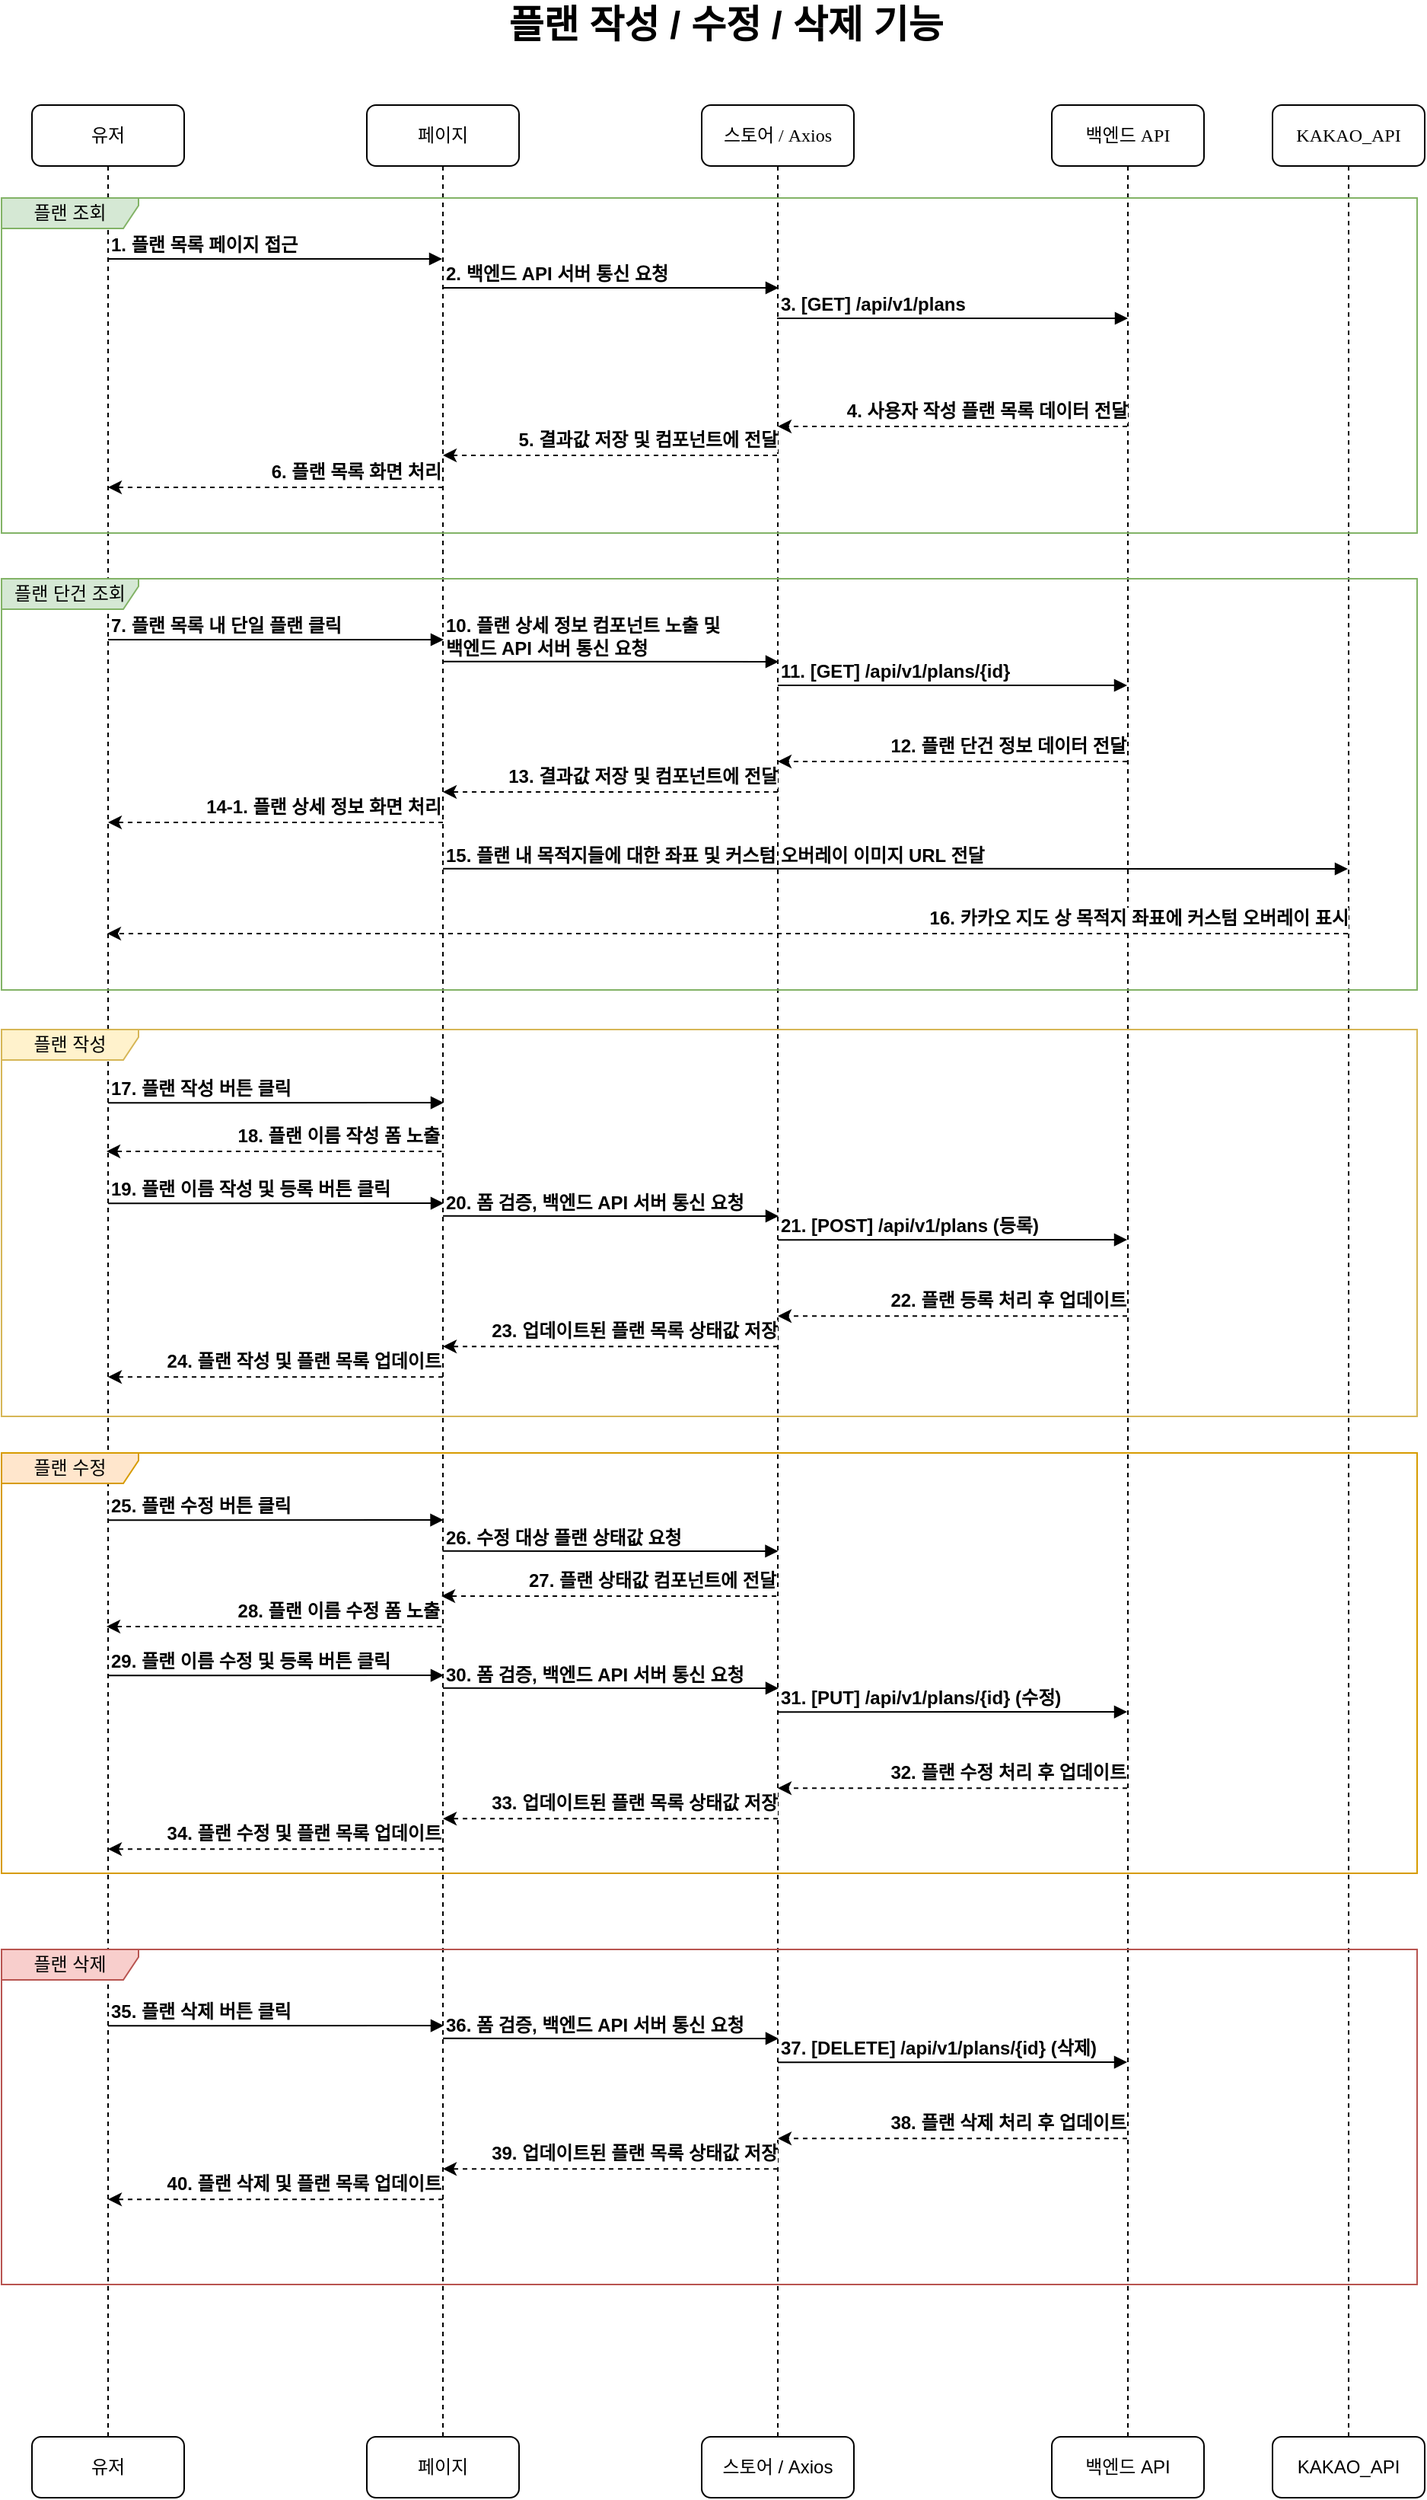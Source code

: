 <mxfile version="21.2.6" type="device">
  <diagram name="Page-1" id="13e1069c-82ec-6db2-03f1-153e76fe0fe0">
    <mxGraphModel dx="1434" dy="707" grid="1" gridSize="10" guides="1" tooltips="1" connect="1" arrows="1" fold="1" page="1" pageScale="1" pageWidth="1100" pageHeight="850" background="none" math="0" shadow="0">
      <root>
        <mxCell id="0" />
        <mxCell id="1" parent="0" />
        <mxCell id="7baba1c4bc27f4b0-2" value="페이지" style="shape=umlLifeline;perimeter=lifelinePerimeter;whiteSpace=wrap;html=1;container=1;collapsible=0;recursiveResize=0;outlineConnect=0;rounded=1;shadow=0;comic=0;labelBackgroundColor=none;strokeWidth=1;fontFamily=Verdana;fontSize=12;align=center;" parent="1" vertex="1">
          <mxGeometry x="314" y="109" width="100" height="1531" as="geometry" />
        </mxCell>
        <mxCell id="fj5dnLexoJdEt0vvxZNv-27" value="2. 백엔드 API 서버 통신 요청" style="html=1;verticalAlign=bottom;endArrow=block;labelBackgroundColor=none;fontFamily=Helvetica;fontSize=12;edgeStyle=elbowEdgeStyle;elbow=vertical;align=left;fontStyle=1" parent="7baba1c4bc27f4b0-2" edge="1">
          <mxGeometry x="-1" relative="1" as="geometry">
            <mxPoint x="50" y="120" as="sourcePoint" />
            <mxPoint x="270.5" y="120" as="targetPoint" />
            <mxPoint as="offset" />
          </mxGeometry>
        </mxCell>
        <mxCell id="fj5dnLexoJdEt0vvxZNv-35" value="&lt;font&gt;10. 플랜 상세 정보 컴포넌트 노출 및&lt;br&gt;백엔드 API 서버 통신 요청&lt;/font&gt;" style="html=1;verticalAlign=bottom;endArrow=block;labelBackgroundColor=none;fontFamily=Helvetica;fontSize=12;edgeStyle=elbowEdgeStyle;elbow=vertical;align=left;fontStyle=1" parent="7baba1c4bc27f4b0-2" edge="1">
          <mxGeometry x="-0.997" relative="1" as="geometry">
            <mxPoint x="50" y="365.33" as="sourcePoint" />
            <mxPoint x="270.5" y="365.33" as="targetPoint" />
            <mxPoint as="offset" />
          </mxGeometry>
        </mxCell>
        <mxCell id="fj5dnLexoJdEt0vvxZNv-41" value="14-1. 플랜 상세 정보 화면 처리" style="endArrow=classic;html=1;rounded=0;dashed=1;align=right;fontSize=12;fontStyle=1" parent="7baba1c4bc27f4b0-2" edge="1">
          <mxGeometry x="-1" y="-10" width="50" height="50" relative="1" as="geometry">
            <mxPoint x="50" y="471" as="sourcePoint" />
            <mxPoint x="-170" y="471" as="targetPoint" />
            <Array as="points">
              <mxPoint x="50" y="471" />
              <mxPoint x="20" y="471" />
            </Array>
            <mxPoint as="offset" />
          </mxGeometry>
        </mxCell>
        <mxCell id="7baba1c4bc27f4b0-3" value="스토어 / Axios" style="shape=umlLifeline;perimeter=lifelinePerimeter;whiteSpace=wrap;html=1;container=1;collapsible=0;recursiveResize=0;outlineConnect=0;rounded=1;shadow=0;comic=0;labelBackgroundColor=none;strokeWidth=1;fontFamily=Verdana;fontSize=12;align=center;movable=1;resizable=1;rotatable=1;deletable=1;editable=1;locked=0;connectable=1;" parent="1" vertex="1">
          <mxGeometry x="534" y="109" width="100" height="1531" as="geometry" />
        </mxCell>
        <mxCell id="7baba1c4bc27f4b0-4" value="KAKAO_API" style="shape=umlLifeline;perimeter=lifelinePerimeter;whiteSpace=wrap;html=1;container=1;collapsible=0;recursiveResize=0;outlineConnect=0;rounded=1;shadow=0;comic=0;labelBackgroundColor=none;strokeWidth=1;fontFamily=Verdana;fontSize=12;align=center;" parent="1" vertex="1">
          <mxGeometry x="909" y="109" width="100" height="1531" as="geometry" />
        </mxCell>
        <mxCell id="7baba1c4bc27f4b0-8" value="유저" style="shape=umlLifeline;perimeter=lifelinePerimeter;whiteSpace=wrap;html=1;container=1;collapsible=0;recursiveResize=0;outlineConnect=0;rounded=1;shadow=0;comic=0;labelBackgroundColor=none;strokeWidth=1;fontFamily=Verdana;fontSize=12;align=center;" parent="1" vertex="1">
          <mxGeometry x="94" y="109" width="100" height="1531" as="geometry" />
        </mxCell>
        <mxCell id="7baba1c4bc27f4b0-11" value="1. 플랜 목록 페이지 접근" style="html=1;verticalAlign=bottom;endArrow=block;labelBackgroundColor=none;fontFamily=Helvetica;fontSize=12;edgeStyle=elbowEdgeStyle;elbow=vertical;align=left;fontStyle=1" parent="1" edge="1">
          <mxGeometry x="-1" relative="1" as="geometry">
            <mxPoint x="143.5" y="210" as="sourcePoint" />
            <mxPoint x="363.5" y="210" as="targetPoint" />
            <mxPoint as="offset" />
          </mxGeometry>
        </mxCell>
        <mxCell id="d7kwrDIypniRsh-_axAG-28" value="유저" style="rounded=1;whiteSpace=wrap;html=1;fontSize=12;" parent="1" vertex="1">
          <mxGeometry x="94" y="1640" width="100" height="40" as="geometry" />
        </mxCell>
        <mxCell id="d7kwrDIypniRsh-_axAG-29" value="페이지" style="rounded=1;whiteSpace=wrap;html=1;fontSize=12;" parent="1" vertex="1">
          <mxGeometry x="314" y="1640" width="100" height="40" as="geometry" />
        </mxCell>
        <mxCell id="d7kwrDIypniRsh-_axAG-30" value="스토어 / Axios" style="rounded=1;whiteSpace=wrap;html=1;fontSize=12;" parent="1" vertex="1">
          <mxGeometry x="534" y="1640" width="100" height="40" as="geometry" />
        </mxCell>
        <mxCell id="d7kwrDIypniRsh-_axAG-31" value="KAKAO_API" style="rounded=1;whiteSpace=wrap;html=1;fontSize=12;" parent="1" vertex="1">
          <mxGeometry x="909" y="1640" width="100" height="40" as="geometry" />
        </mxCell>
        <mxCell id="d7kwrDIypniRsh-_axAG-33" value="&lt;span style=&quot;font-size: 25px;&quot;&gt;&lt;b&gt;플랜 작성 / 수정 / 삭제 기능&lt;/b&gt;&lt;/span&gt;" style="text;html=1;strokeColor=none;fillColor=none;align=center;verticalAlign=middle;whiteSpace=wrap;rounded=0;fontSize=12;" parent="1" vertex="1">
          <mxGeometry x="154" y="40" width="792" height="30" as="geometry" />
        </mxCell>
        <mxCell id="fj5dnLexoJdEt0vvxZNv-23" value="백엔드 API" style="shape=umlLifeline;perimeter=lifelinePerimeter;whiteSpace=wrap;html=1;container=1;collapsible=0;recursiveResize=0;outlineConnect=0;rounded=1;shadow=0;comic=0;labelBackgroundColor=none;strokeWidth=1;fontFamily=Verdana;fontSize=12;align=center;" parent="1" vertex="1">
          <mxGeometry x="764" y="109" width="100" height="1531" as="geometry" />
        </mxCell>
        <mxCell id="fj5dnLexoJdEt0vvxZNv-26" value="백엔드 API" style="rounded=1;whiteSpace=wrap;html=1;fontSize=12;" parent="1" vertex="1">
          <mxGeometry x="764" y="1640" width="100" height="40" as="geometry" />
        </mxCell>
        <mxCell id="fj5dnLexoJdEt0vvxZNv-28" value="3. [GET] /api/v1/plans" style="html=1;verticalAlign=bottom;endArrow=block;labelBackgroundColor=none;fontFamily=Helvetica;fontSize=12;edgeStyle=elbowEdgeStyle;elbow=vertical;align=left;fontStyle=1;" parent="1" edge="1">
          <mxGeometry x="-1" relative="1" as="geometry">
            <mxPoint x="583.5" y="249" as="sourcePoint" />
            <mxPoint x="814" y="249" as="targetPoint" />
            <mxPoint as="offset" />
            <Array as="points">
              <mxPoint x="814" y="249" />
            </Array>
          </mxGeometry>
        </mxCell>
        <mxCell id="fj5dnLexoJdEt0vvxZNv-31" value="4. 사용자 작성 플랜 목록 데이터 전달" style="endArrow=classic;html=1;rounded=0;dashed=1;align=right;fontSize=12;fontStyle=1" parent="1" source="fj5dnLexoJdEt0vvxZNv-23" target="7baba1c4bc27f4b0-3" edge="1">
          <mxGeometry x="-1" y="-10" width="50" height="50" relative="1" as="geometry">
            <mxPoint x="799" y="320" as="sourcePoint" />
            <mxPoint x="644" y="320" as="targetPoint" />
            <Array as="points">
              <mxPoint x="764" y="320" />
              <mxPoint x="734" y="320" />
            </Array>
            <mxPoint x="1" as="offset" />
          </mxGeometry>
        </mxCell>
        <mxCell id="fj5dnLexoJdEt0vvxZNv-32" value="5. 결과값 저장 및 컴포넌트에 전달" style="endArrow=classic;html=1;rounded=0;dashed=1;align=right;fontSize=12;fontStyle=1" parent="1" source="7baba1c4bc27f4b0-3" target="7baba1c4bc27f4b0-2" edge="1">
          <mxGeometry x="-1" y="-10" width="50" height="50" relative="1" as="geometry">
            <mxPoint x="629" y="339" as="sourcePoint" />
            <mxPoint x="474" y="339" as="targetPoint" />
            <Array as="points">
              <mxPoint x="564" y="339" />
            </Array>
            <mxPoint x="1" as="offset" />
          </mxGeometry>
        </mxCell>
        <mxCell id="fj5dnLexoJdEt0vvxZNv-34" value="7. 플랜 목록 내 단일 플랜 클릭" style="html=1;verticalAlign=bottom;endArrow=block;labelBackgroundColor=none;fontFamily=Helvetica;fontSize=12;edgeStyle=elbowEdgeStyle;elbow=vertical;align=left;fontStyle=1" parent="1" edge="1">
          <mxGeometry x="-1" relative="1" as="geometry">
            <mxPoint x="144" y="460" as="sourcePoint" />
            <mxPoint x="364.5" y="460" as="targetPoint" />
            <mxPoint as="offset" />
          </mxGeometry>
        </mxCell>
        <mxCell id="fj5dnLexoJdEt0vvxZNv-36" value="&lt;font&gt;11. [GET] /api/v1/plans/{id}&lt;/font&gt;" style="html=1;verticalAlign=bottom;endArrow=block;labelBackgroundColor=none;fontFamily=Helvetica;fontSize=12;edgeStyle=elbowEdgeStyle;elbow=vertical;align=left;fontStyle=1" parent="1" target="fj5dnLexoJdEt0vvxZNv-23" edge="1">
          <mxGeometry x="-1" relative="1" as="geometry">
            <mxPoint x="584" y="490" as="sourcePoint" />
            <mxPoint x="804" y="490" as="targetPoint" />
            <mxPoint as="offset" />
          </mxGeometry>
        </mxCell>
        <mxCell id="fj5dnLexoJdEt0vvxZNv-37" value="12. 플랜 단건 정보 데이터 전달" style="endArrow=classic;html=1;rounded=0;dashed=1;align=right;fontSize=12;fontStyle=1" parent="1" source="fj5dnLexoJdEt0vvxZNv-23" edge="1">
          <mxGeometry x="-1" y="-10" width="50" height="50" relative="1" as="geometry">
            <mxPoint x="804" y="540" as="sourcePoint" />
            <mxPoint x="584" y="540" as="targetPoint" />
            <Array as="points">
              <mxPoint x="764" y="540" />
              <mxPoint x="734" y="540" />
            </Array>
            <mxPoint as="offset" />
          </mxGeometry>
        </mxCell>
        <mxCell id="fj5dnLexoJdEt0vvxZNv-38" value="13. 결과값 저장 및 컴포넌트에 전달" style="endArrow=classic;html=1;rounded=0;dashed=1;align=right;fontSize=12;fontStyle=1" parent="1" edge="1">
          <mxGeometry x="-1" y="-10" width="50" height="50" relative="1" as="geometry">
            <mxPoint x="584" y="560" as="sourcePoint" />
            <mxPoint x="364" y="560" as="targetPoint" />
            <Array as="points">
              <mxPoint x="564" y="560" />
            </Array>
            <mxPoint x="1" as="offset" />
          </mxGeometry>
        </mxCell>
        <mxCell id="fj5dnLexoJdEt0vvxZNv-44" value="15. 플랜 내 목적지들에 대한 좌표 및 커스텀 오버레이 이미지 URL 전달" style="html=1;verticalAlign=bottom;endArrow=block;labelBackgroundColor=none;fontFamily=Helvetica;fontSize=12;edgeStyle=elbowEdgeStyle;elbow=vertical;align=left;fontStyle=1" parent="1" target="7baba1c4bc27f4b0-4" edge="1">
          <mxGeometry x="-0.999" relative="1" as="geometry">
            <mxPoint x="364" y="610.33" as="sourcePoint" />
            <mxPoint x="584.5" y="610.33" as="targetPoint" />
            <mxPoint as="offset" />
          </mxGeometry>
        </mxCell>
        <mxCell id="fj5dnLexoJdEt0vvxZNv-48" value="16. 카카오 지도 상 목적지 좌표에 커스텀 오버레이 표시" style="endArrow=classic;html=1;rounded=0;dashed=1;align=right;fontSize=12;fontStyle=1" parent="1" edge="1">
          <mxGeometry x="-1" y="-10" width="50" height="50" relative="1" as="geometry">
            <mxPoint x="958.5" y="653" as="sourcePoint" />
            <mxPoint x="143.5" y="653" as="targetPoint" />
            <Array as="points">
              <mxPoint x="564" y="653" />
            </Array>
            <mxPoint x="1" as="offset" />
          </mxGeometry>
        </mxCell>
        <mxCell id="fj5dnLexoJdEt0vvxZNv-49" value="플랜 조회" style="shape=umlFrame;whiteSpace=wrap;html=1;pointerEvents=0;width=90;height=20;fillColor=#d5e8d4;strokeColor=#82b366;" parent="1" vertex="1">
          <mxGeometry x="74" y="170" width="930" height="220" as="geometry" />
        </mxCell>
        <mxCell id="fj5dnLexoJdEt0vvxZNv-50" value="플랜 단건 조회" style="shape=umlFrame;whiteSpace=wrap;html=1;pointerEvents=0;width=90;height=20;fillColor=#d5e8d4;strokeColor=#82b366;" parent="1" vertex="1">
          <mxGeometry x="74" y="420" width="930" height="270" as="geometry" />
        </mxCell>
        <mxCell id="fj5dnLexoJdEt0vvxZNv-57" value="20. 폼 검증, 백엔드 API 서버 통신 요청" style="html=1;verticalAlign=bottom;endArrow=block;labelBackgroundColor=none;fontFamily=Helvetica;fontSize=12;edgeStyle=elbowEdgeStyle;elbow=vertical;align=left;fontStyle=1" parent="1" edge="1">
          <mxGeometry x="-0.997" relative="1" as="geometry">
            <mxPoint x="364" y="838.42" as="sourcePoint" />
            <mxPoint x="584.5" y="838.42" as="targetPoint" />
            <mxPoint as="offset" />
          </mxGeometry>
        </mxCell>
        <mxCell id="fj5dnLexoJdEt0vvxZNv-58" value="24. 플랜 작성 및 플랜 목록 업데이트" style="endArrow=classic;html=1;rounded=0;dashed=1;align=right;fontSize=12;fontStyle=1" parent="1" edge="1">
          <mxGeometry x="-1" y="-10" width="50" height="50" relative="1" as="geometry">
            <mxPoint x="364" y="944.09" as="sourcePoint" />
            <mxPoint x="144" y="944.09" as="targetPoint" />
            <Array as="points">
              <mxPoint x="364" y="944.09" />
              <mxPoint x="334" y="944.09" />
            </Array>
            <mxPoint as="offset" />
          </mxGeometry>
        </mxCell>
        <mxCell id="fj5dnLexoJdEt0vvxZNv-59" value="17. 플랜 작성 버튼 클릭&amp;nbsp;" style="html=1;verticalAlign=bottom;endArrow=block;labelBackgroundColor=none;fontFamily=Helvetica;fontSize=12;edgeStyle=elbowEdgeStyle;elbow=vertical;align=left;fontStyle=1" parent="1" edge="1">
          <mxGeometry x="-0.998" relative="1" as="geometry">
            <mxPoint x="144" y="764.09" as="sourcePoint" />
            <mxPoint x="364.5" y="764.09" as="targetPoint" />
            <mxPoint as="offset" />
          </mxGeometry>
        </mxCell>
        <mxCell id="fj5dnLexoJdEt0vvxZNv-60" value="&lt;font&gt;21. [POST] /api/v1/plans (등록)&lt;br&gt;&lt;/font&gt;" style="html=1;verticalAlign=bottom;endArrow=block;labelBackgroundColor=none;fontFamily=Helvetica;fontSize=12;edgeStyle=elbowEdgeStyle;elbow=vertical;align=left;fontStyle=1" parent="1" edge="1">
          <mxGeometry x="-1" relative="1" as="geometry">
            <mxPoint x="584" y="854.09" as="sourcePoint" />
            <mxPoint x="813.5" y="854" as="targetPoint" />
            <mxPoint as="offset" />
          </mxGeometry>
        </mxCell>
        <mxCell id="fj5dnLexoJdEt0vvxZNv-61" value="22. 플랜 등록 처리 후 업데이트" style="endArrow=classic;html=1;rounded=0;dashed=1;align=right;fontSize=12;fontStyle=1" parent="1" edge="1">
          <mxGeometry x="-1" y="-10" width="50" height="50" relative="1" as="geometry">
            <mxPoint x="813.5" y="904.09" as="sourcePoint" />
            <mxPoint x="584" y="904.09" as="targetPoint" />
            <Array as="points">
              <mxPoint x="764" y="904.09" />
              <mxPoint x="734" y="904.09" />
            </Array>
            <mxPoint as="offset" />
          </mxGeometry>
        </mxCell>
        <mxCell id="fj5dnLexoJdEt0vvxZNv-62" value="23. 업데이트된 플랜 목록 상태값 저장" style="endArrow=classic;html=1;rounded=0;dashed=1;align=right;fontSize=12;fontStyle=1" parent="1" edge="1">
          <mxGeometry x="-1" y="-10" width="50" height="50" relative="1" as="geometry">
            <mxPoint x="584" y="924.09" as="sourcePoint" />
            <mxPoint x="364" y="924.09" as="targetPoint" />
            <Array as="points">
              <mxPoint x="564" y="924.09" />
            </Array>
            <mxPoint x="1" as="offset" />
          </mxGeometry>
        </mxCell>
        <mxCell id="fj5dnLexoJdEt0vvxZNv-63" value="플랜 작성" style="shape=umlFrame;whiteSpace=wrap;html=1;pointerEvents=0;width=90;height=20;fillColor=#fff2cc;strokeColor=#d6b656;" parent="1" vertex="1">
          <mxGeometry x="74" y="716" width="930" height="254" as="geometry" />
        </mxCell>
        <mxCell id="fj5dnLexoJdEt0vvxZNv-80" value="6. 플랜 목록 화면 처리" style="endArrow=classic;html=1;rounded=0;dashed=1;align=right;fontSize=12;fontStyle=1" parent="1" edge="1">
          <mxGeometry x="-1" y="-10" width="50" height="50" relative="1" as="geometry">
            <mxPoint x="364" y="360" as="sourcePoint" />
            <mxPoint x="144" y="360" as="targetPoint" />
            <Array as="points">
              <mxPoint x="364" y="360" />
              <mxPoint x="334" y="360" />
            </Array>
            <mxPoint as="offset" />
          </mxGeometry>
        </mxCell>
        <mxCell id="7ar8mzxxY6lybMUmJXvS-1" value="18. 플랜 이름 작성 폼 노출" style="endArrow=classic;html=1;rounded=0;dashed=1;align=right;fontSize=12;fontStyle=1" parent="1" edge="1">
          <mxGeometry x="-1" y="-10" width="50" height="50" relative="1" as="geometry">
            <mxPoint x="363" y="796" as="sourcePoint" />
            <mxPoint x="143" y="796" as="targetPoint" />
            <Array as="points">
              <mxPoint x="363" y="796" />
              <mxPoint x="333" y="796" />
            </Array>
            <mxPoint as="offset" />
          </mxGeometry>
        </mxCell>
        <mxCell id="7ar8mzxxY6lybMUmJXvS-2" value="19. 플랜 이름 작성 및 등록 버튼 클릭&amp;nbsp;" style="html=1;verticalAlign=bottom;endArrow=block;labelBackgroundColor=none;fontFamily=Helvetica;fontSize=12;edgeStyle=elbowEdgeStyle;elbow=vertical;align=left;fontStyle=1" parent="1" edge="1">
          <mxGeometry x="-0.998" relative="1" as="geometry">
            <mxPoint x="144" y="830.09" as="sourcePoint" />
            <mxPoint x="364.5" y="830.09" as="targetPoint" />
            <mxPoint as="offset" />
          </mxGeometry>
        </mxCell>
        <mxCell id="N0yfgly27lMoUbKmG3n6-1" value="26. 수정 대상 플랜 상태값 요청" style="html=1;verticalAlign=bottom;endArrow=block;labelBackgroundColor=none;fontFamily=Helvetica;fontSize=12;edgeStyle=elbowEdgeStyle;elbow=vertical;align=left;fontStyle=1" parent="1" edge="1">
          <mxGeometry x="-0.997" relative="1" as="geometry">
            <mxPoint x="363.75" y="1058.42" as="sourcePoint" />
            <mxPoint x="584.25" y="1058.42" as="targetPoint" />
            <mxPoint as="offset" />
          </mxGeometry>
        </mxCell>
        <mxCell id="N0yfgly27lMoUbKmG3n6-2" value="25. 플랜 수정 버튼 클릭" style="html=1;verticalAlign=bottom;endArrow=block;labelBackgroundColor=none;fontFamily=Helvetica;fontSize=12;edgeStyle=elbowEdgeStyle;elbow=vertical;align=left;fontStyle=1" parent="1" edge="1">
          <mxGeometry x="-0.998" relative="1" as="geometry">
            <mxPoint x="143.75" y="1038.09" as="sourcePoint" />
            <mxPoint x="364.25" y="1038.09" as="targetPoint" />
            <mxPoint as="offset" />
          </mxGeometry>
        </mxCell>
        <mxCell id="N0yfgly27lMoUbKmG3n6-3" value="28. 플랜 이름 수정 폼 노출" style="endArrow=classic;html=1;rounded=0;dashed=1;align=right;fontSize=12;fontStyle=1" parent="1" edge="1">
          <mxGeometry x="-1" y="-10" width="50" height="50" relative="1" as="geometry">
            <mxPoint x="363" y="1108" as="sourcePoint" />
            <mxPoint x="143" y="1108" as="targetPoint" />
            <Array as="points">
              <mxPoint x="363" y="1108" />
              <mxPoint x="333" y="1108" />
            </Array>
            <mxPoint as="offset" />
          </mxGeometry>
        </mxCell>
        <mxCell id="N0yfgly27lMoUbKmG3n6-4" value="27. 플랜 상태값 컴포넌트에 전달" style="endArrow=classic;html=1;rounded=0;dashed=1;align=right;fontSize=12;fontStyle=1" parent="1" edge="1">
          <mxGeometry x="-1" y="-10" width="50" height="50" relative="1" as="geometry">
            <mxPoint x="583" y="1088" as="sourcePoint" />
            <mxPoint x="363" y="1088" as="targetPoint" />
            <Array as="points">
              <mxPoint x="563" y="1088" />
            </Array>
            <mxPoint x="1" as="offset" />
          </mxGeometry>
        </mxCell>
        <mxCell id="N0yfgly27lMoUbKmG3n6-5" value="30. 폼 검증, 백엔드 API 서버 통신 요청" style="html=1;verticalAlign=bottom;endArrow=block;labelBackgroundColor=none;fontFamily=Helvetica;fontSize=12;edgeStyle=elbowEdgeStyle;elbow=vertical;align=left;fontStyle=1" parent="1" edge="1">
          <mxGeometry x="-0.997" relative="1" as="geometry">
            <mxPoint x="364" y="1148.42" as="sourcePoint" />
            <mxPoint x="584.5" y="1148.42" as="targetPoint" />
            <mxPoint as="offset" />
          </mxGeometry>
        </mxCell>
        <mxCell id="N0yfgly27lMoUbKmG3n6-6" value="34. 플랜 수정 및 플랜 목록 업데이트" style="endArrow=classic;html=1;rounded=0;dashed=1;align=right;fontSize=12;fontStyle=1" parent="1" edge="1">
          <mxGeometry x="-1" y="-10" width="50" height="50" relative="1" as="geometry">
            <mxPoint x="364" y="1254.09" as="sourcePoint" />
            <mxPoint x="144" y="1254.09" as="targetPoint" />
            <Array as="points">
              <mxPoint x="364" y="1254.09" />
              <mxPoint x="334" y="1254.09" />
            </Array>
            <mxPoint as="offset" />
          </mxGeometry>
        </mxCell>
        <mxCell id="N0yfgly27lMoUbKmG3n6-7" value="&lt;font&gt;31. [PUT] /api/v1/plans/{id} (수정)&lt;br&gt;&lt;/font&gt;" style="html=1;verticalAlign=bottom;endArrow=block;labelBackgroundColor=none;fontFamily=Helvetica;fontSize=12;edgeStyle=elbowEdgeStyle;elbow=vertical;align=left;fontStyle=1" parent="1" edge="1">
          <mxGeometry x="-1" relative="1" as="geometry">
            <mxPoint x="584" y="1164.09" as="sourcePoint" />
            <mxPoint x="813.5" y="1164" as="targetPoint" />
            <mxPoint as="offset" />
          </mxGeometry>
        </mxCell>
        <mxCell id="N0yfgly27lMoUbKmG3n6-8" value="32. 플랜 수정 처리 후 업데이트" style="endArrow=classic;html=1;rounded=0;dashed=1;align=right;fontSize=12;fontStyle=1" parent="1" edge="1">
          <mxGeometry x="-1" y="-10" width="50" height="50" relative="1" as="geometry">
            <mxPoint x="813.5" y="1214.09" as="sourcePoint" />
            <mxPoint x="584" y="1214.09" as="targetPoint" />
            <Array as="points">
              <mxPoint x="764" y="1214.09" />
              <mxPoint x="734" y="1214.09" />
            </Array>
            <mxPoint as="offset" />
          </mxGeometry>
        </mxCell>
        <mxCell id="N0yfgly27lMoUbKmG3n6-9" value="33. 업데이트된 플랜 목록 상태값 저장" style="endArrow=classic;html=1;rounded=0;dashed=1;align=right;fontSize=12;fontStyle=1" parent="1" edge="1">
          <mxGeometry x="-1" y="-10" width="50" height="50" relative="1" as="geometry">
            <mxPoint x="584" y="1234.09" as="sourcePoint" />
            <mxPoint x="364" y="1234.09" as="targetPoint" />
            <Array as="points">
              <mxPoint x="564" y="1234.09" />
            </Array>
            <mxPoint x="1" as="offset" />
          </mxGeometry>
        </mxCell>
        <mxCell id="N0yfgly27lMoUbKmG3n6-10" value="29. 플랜 이름 수정 및 등록 버튼 클릭&amp;nbsp;" style="html=1;verticalAlign=bottom;endArrow=block;labelBackgroundColor=none;fontFamily=Helvetica;fontSize=12;edgeStyle=elbowEdgeStyle;elbow=vertical;align=left;fontStyle=1" parent="1" edge="1">
          <mxGeometry x="-0.998" relative="1" as="geometry">
            <mxPoint x="144" y="1140.09" as="sourcePoint" />
            <mxPoint x="364.5" y="1140.09" as="targetPoint" />
            <mxPoint as="offset" />
          </mxGeometry>
        </mxCell>
        <mxCell id="N0yfgly27lMoUbKmG3n6-12" value="36. 폼 검증, 백엔드 API 서버 통신 요청" style="html=1;verticalAlign=bottom;endArrow=block;labelBackgroundColor=none;fontFamily=Helvetica;fontSize=12;edgeStyle=elbowEdgeStyle;elbow=vertical;align=left;fontStyle=1" parent="1" edge="1">
          <mxGeometry x="-0.996" relative="1" as="geometry">
            <mxPoint x="364" y="1378.42" as="sourcePoint" />
            <mxPoint x="584.5" y="1378.42" as="targetPoint" />
            <mxPoint as="offset" />
          </mxGeometry>
        </mxCell>
        <mxCell id="N0yfgly27lMoUbKmG3n6-13" value="40. 플랜 삭제 및 플랜 목록 업데이트" style="endArrow=classic;html=1;rounded=0;dashed=1;align=right;fontSize=12;fontStyle=1" parent="1" edge="1">
          <mxGeometry x="-1" y="-10" width="50" height="50" relative="1" as="geometry">
            <mxPoint x="364" y="1484.09" as="sourcePoint" />
            <mxPoint x="144" y="1484.09" as="targetPoint" />
            <Array as="points">
              <mxPoint x="364" y="1484.09" />
              <mxPoint x="334" y="1484.09" />
            </Array>
            <mxPoint as="offset" />
          </mxGeometry>
        </mxCell>
        <mxCell id="N0yfgly27lMoUbKmG3n6-14" value="&lt;font&gt;37. [DELETE] /api/v1/plans/{id} (삭제)&lt;br&gt;&lt;/font&gt;" style="html=1;verticalAlign=bottom;endArrow=block;labelBackgroundColor=none;fontFamily=Helvetica;fontSize=12;edgeStyle=elbowEdgeStyle;elbow=vertical;align=left;fontStyle=1" parent="1" edge="1">
          <mxGeometry x="-1" relative="1" as="geometry">
            <mxPoint x="584" y="1394.09" as="sourcePoint" />
            <mxPoint x="813.5" y="1394" as="targetPoint" />
            <mxPoint as="offset" />
          </mxGeometry>
        </mxCell>
        <mxCell id="N0yfgly27lMoUbKmG3n6-15" value="38. 플랜 삭제 처리 후 업데이트" style="endArrow=classic;html=1;rounded=0;dashed=1;align=right;fontSize=12;fontStyle=1" parent="1" edge="1">
          <mxGeometry x="-1" y="-10" width="50" height="50" relative="1" as="geometry">
            <mxPoint x="813.5" y="1444.09" as="sourcePoint" />
            <mxPoint x="584" y="1444.09" as="targetPoint" />
            <Array as="points">
              <mxPoint x="764" y="1444.09" />
              <mxPoint x="734" y="1444.09" />
            </Array>
            <mxPoint as="offset" />
          </mxGeometry>
        </mxCell>
        <mxCell id="N0yfgly27lMoUbKmG3n6-16" value="39. 업데이트된 플랜 목록 상태값 저장" style="endArrow=classic;html=1;rounded=0;dashed=1;align=right;fontSize=12;fontStyle=1" parent="1" edge="1">
          <mxGeometry x="-1" y="-10" width="50" height="50" relative="1" as="geometry">
            <mxPoint x="584" y="1464.09" as="sourcePoint" />
            <mxPoint x="364" y="1464.09" as="targetPoint" />
            <Array as="points">
              <mxPoint x="564" y="1464.09" />
            </Array>
            <mxPoint x="1" as="offset" />
          </mxGeometry>
        </mxCell>
        <mxCell id="N0yfgly27lMoUbKmG3n6-17" value="35. 플랜 삭제 버튼 클릭&amp;nbsp;" style="html=1;verticalAlign=bottom;endArrow=block;labelBackgroundColor=none;fontFamily=Helvetica;fontSize=12;edgeStyle=elbowEdgeStyle;elbow=vertical;align=left;fontStyle=1" parent="1" edge="1">
          <mxGeometry x="-0.998" relative="1" as="geometry">
            <mxPoint x="144" y="1370.09" as="sourcePoint" />
            <mxPoint x="364.5" y="1370.09" as="targetPoint" />
            <mxPoint as="offset" />
          </mxGeometry>
        </mxCell>
        <mxCell id="N0yfgly27lMoUbKmG3n6-18" value="플랜 수정" style="shape=umlFrame;whiteSpace=wrap;html=1;pointerEvents=0;width=90;height=20;fillColor=#ffe6cc;strokeColor=#d79b00;" parent="1" vertex="1">
          <mxGeometry x="74" y="994" width="930" height="276" as="geometry" />
        </mxCell>
        <mxCell id="N0yfgly27lMoUbKmG3n6-19" value="플랜 삭제" style="shape=umlFrame;whiteSpace=wrap;html=1;pointerEvents=0;width=90;height=20;fillColor=#f8cecc;strokeColor=#b85450;" parent="1" vertex="1">
          <mxGeometry x="74" y="1320" width="930" height="220" as="geometry" />
        </mxCell>
      </root>
    </mxGraphModel>
  </diagram>
</mxfile>
